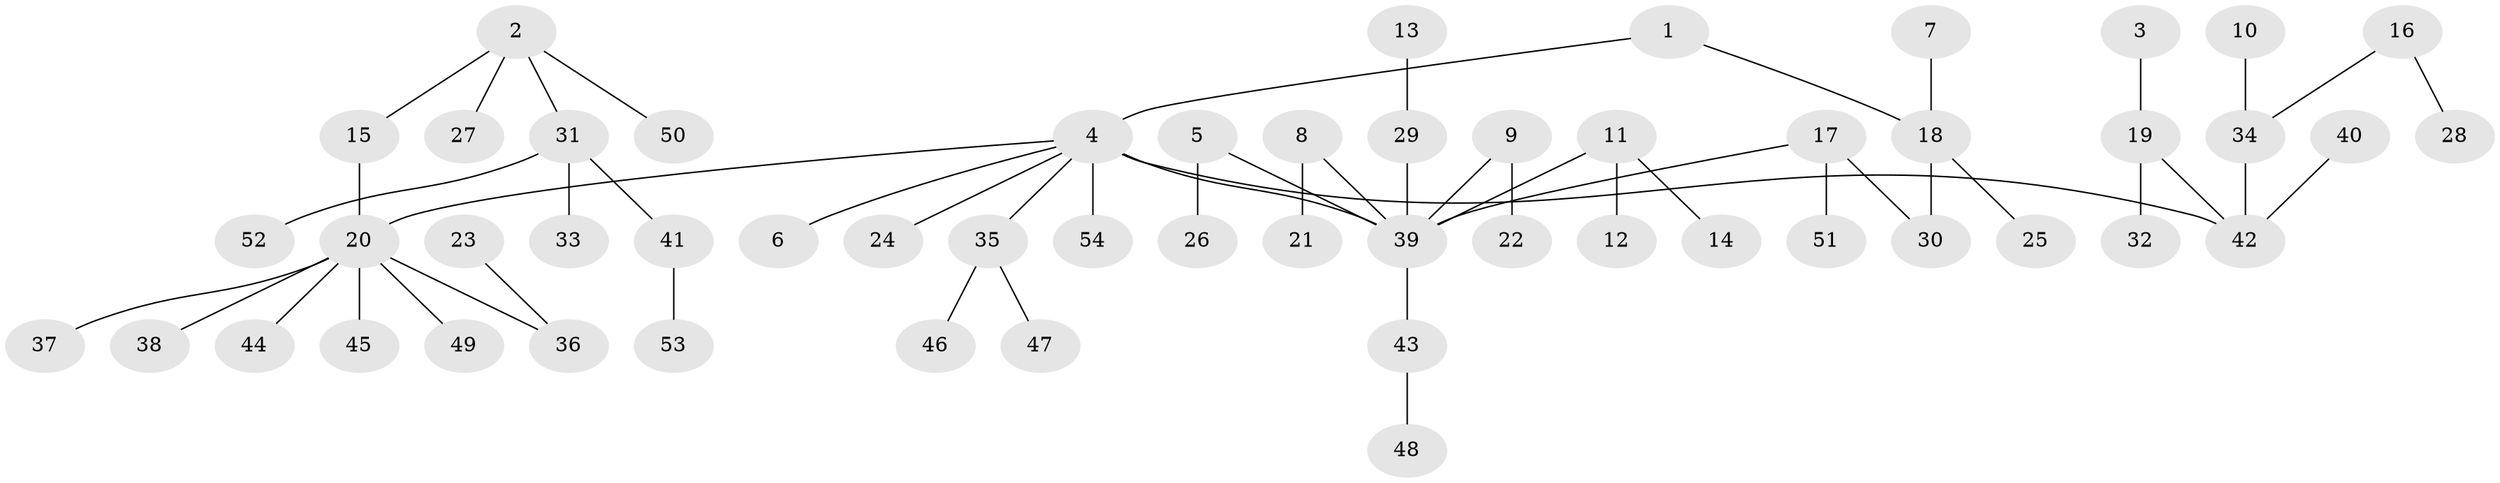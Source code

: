 // original degree distribution, {5: 0.046296296296296294, 4: 0.06481481481481481, 7: 0.009259259259259259, 6: 0.009259259259259259, 2: 0.3148148148148148, 3: 0.1111111111111111, 1: 0.4444444444444444}
// Generated by graph-tools (version 1.1) at 2025/25/03/09/25 03:25:34]
// undirected, 54 vertices, 54 edges
graph export_dot {
graph [start="1"]
  node [color=gray90,style=filled];
  1;
  2;
  3;
  4;
  5;
  6;
  7;
  8;
  9;
  10;
  11;
  12;
  13;
  14;
  15;
  16;
  17;
  18;
  19;
  20;
  21;
  22;
  23;
  24;
  25;
  26;
  27;
  28;
  29;
  30;
  31;
  32;
  33;
  34;
  35;
  36;
  37;
  38;
  39;
  40;
  41;
  42;
  43;
  44;
  45;
  46;
  47;
  48;
  49;
  50;
  51;
  52;
  53;
  54;
  1 -- 4 [weight=1.0];
  1 -- 18 [weight=1.0];
  2 -- 15 [weight=1.0];
  2 -- 27 [weight=1.0];
  2 -- 31 [weight=1.0];
  2 -- 50 [weight=1.0];
  3 -- 19 [weight=1.0];
  4 -- 6 [weight=1.0];
  4 -- 20 [weight=1.0];
  4 -- 24 [weight=1.0];
  4 -- 35 [weight=1.0];
  4 -- 39 [weight=1.0];
  4 -- 42 [weight=2.0];
  4 -- 54 [weight=1.0];
  5 -- 26 [weight=1.0];
  5 -- 39 [weight=1.0];
  7 -- 18 [weight=1.0];
  8 -- 21 [weight=1.0];
  8 -- 39 [weight=1.0];
  9 -- 22 [weight=1.0];
  9 -- 39 [weight=1.0];
  10 -- 34 [weight=1.0];
  11 -- 12 [weight=1.0];
  11 -- 14 [weight=1.0];
  11 -- 39 [weight=1.0];
  13 -- 29 [weight=1.0];
  15 -- 20 [weight=1.0];
  16 -- 28 [weight=1.0];
  16 -- 34 [weight=1.0];
  17 -- 30 [weight=1.0];
  17 -- 39 [weight=1.0];
  17 -- 51 [weight=1.0];
  18 -- 25 [weight=1.0];
  18 -- 30 [weight=1.0];
  19 -- 32 [weight=1.0];
  19 -- 42 [weight=1.0];
  20 -- 36 [weight=1.0];
  20 -- 37 [weight=1.0];
  20 -- 38 [weight=1.0];
  20 -- 44 [weight=1.0];
  20 -- 45 [weight=1.0];
  20 -- 49 [weight=1.0];
  23 -- 36 [weight=1.0];
  29 -- 39 [weight=1.0];
  31 -- 33 [weight=1.0];
  31 -- 41 [weight=1.0];
  31 -- 52 [weight=1.0];
  34 -- 42 [weight=1.0];
  35 -- 46 [weight=1.0];
  35 -- 47 [weight=1.0];
  39 -- 43 [weight=1.0];
  40 -- 42 [weight=1.0];
  41 -- 53 [weight=1.0];
  43 -- 48 [weight=1.0];
}
